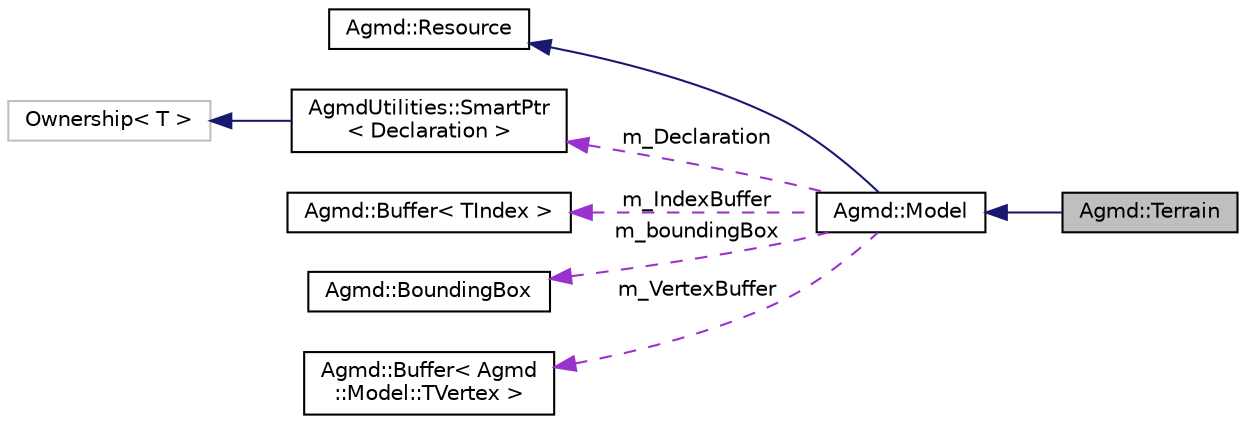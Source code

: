 digraph "Agmd::Terrain"
{
  edge [fontname="Helvetica",fontsize="10",labelfontname="Helvetica",labelfontsize="10"];
  node [fontname="Helvetica",fontsize="10",shape=record];
  rankdir="LR";
  Node1 [label="Agmd::Terrain",height=0.2,width=0.4,color="black", fillcolor="grey75", style="filled" fontcolor="black"];
  Node2 -> Node1 [dir="back",color="midnightblue",fontsize="10",style="solid",fontname="Helvetica"];
  Node2 [label="Agmd::Model",height=0.2,width=0.4,color="black", fillcolor="white", style="filled",URL="$class_agmd_1_1_model.html"];
  Node3 -> Node2 [dir="back",color="midnightblue",fontsize="10",style="solid",fontname="Helvetica"];
  Node3 [label="Agmd::Resource",height=0.2,width=0.4,color="black", fillcolor="white", style="filled",URL="$class_agmd_1_1_resource.html"];
  Node4 -> Node2 [dir="back",color="darkorchid3",fontsize="10",style="dashed",label=" m_Declaration" ,fontname="Helvetica"];
  Node4 [label="AgmdUtilities::SmartPtr\l\< Declaration \>",height=0.2,width=0.4,color="black", fillcolor="white", style="filled",URL="$class_agmd_utilities_1_1_smart_ptr.html"];
  Node5 -> Node4 [dir="back",color="midnightblue",fontsize="10",style="solid",fontname="Helvetica"];
  Node5 [label="Ownership\< T \>",height=0.2,width=0.4,color="grey75", fillcolor="white", style="filled"];
  Node6 -> Node2 [dir="back",color="darkorchid3",fontsize="10",style="dashed",label=" m_IndexBuffer" ,fontname="Helvetica"];
  Node6 [label="Agmd::Buffer\< TIndex \>",height=0.2,width=0.4,color="black", fillcolor="white", style="filled",URL="$class_agmd_1_1_buffer.html"];
  Node7 -> Node2 [dir="back",color="darkorchid3",fontsize="10",style="dashed",label=" m_boundingBox" ,fontname="Helvetica"];
  Node7 [label="Agmd::BoundingBox",height=0.2,width=0.4,color="black", fillcolor="white", style="filled",URL="$class_agmd_1_1_bounding_box.html"];
  Node8 -> Node2 [dir="back",color="darkorchid3",fontsize="10",style="dashed",label=" m_VertexBuffer" ,fontname="Helvetica"];
  Node8 [label="Agmd::Buffer\< Agmd\l::Model::TVertex \>",height=0.2,width=0.4,color="black", fillcolor="white", style="filled",URL="$class_agmd_1_1_buffer.html"];
}
